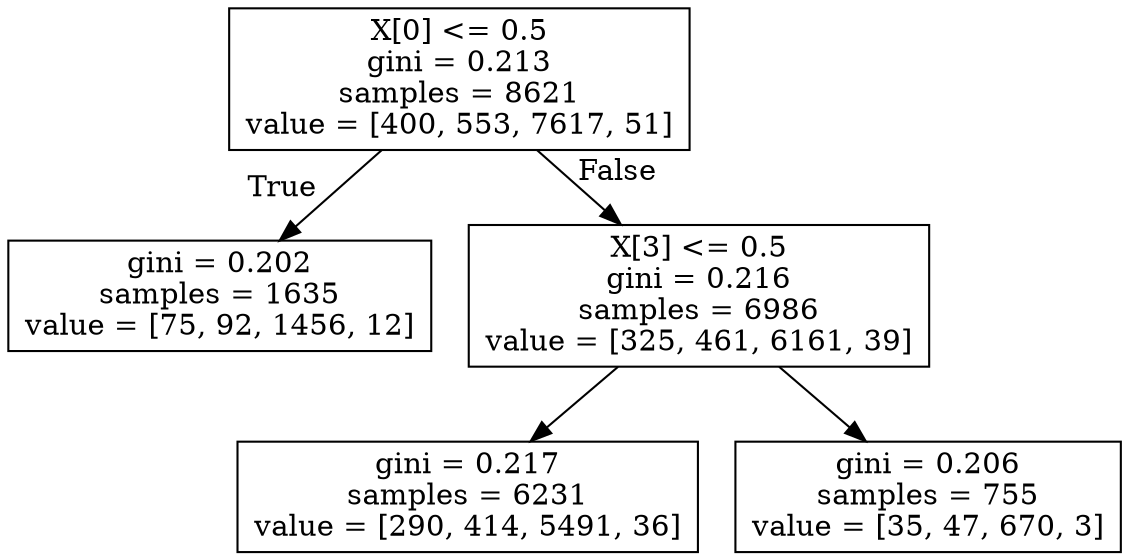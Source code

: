 digraph Tree {
node [shape=box] ;
0 [label="X[0] <= 0.5\ngini = 0.213\nsamples = 8621\nvalue = [400, 553, 7617, 51]"] ;
1 [label="gini = 0.202\nsamples = 1635\nvalue = [75, 92, 1456, 12]"] ;
0 -> 1 [labeldistance=2.5, labelangle=45, headlabel="True"] ;
2 [label="X[3] <= 0.5\ngini = 0.216\nsamples = 6986\nvalue = [325, 461, 6161, 39]"] ;
0 -> 2 [labeldistance=2.5, labelangle=-45, headlabel="False"] ;
3 [label="gini = 0.217\nsamples = 6231\nvalue = [290, 414, 5491, 36]"] ;
2 -> 3 ;
4 [label="gini = 0.206\nsamples = 755\nvalue = [35, 47, 670, 3]"] ;
2 -> 4 ;
}